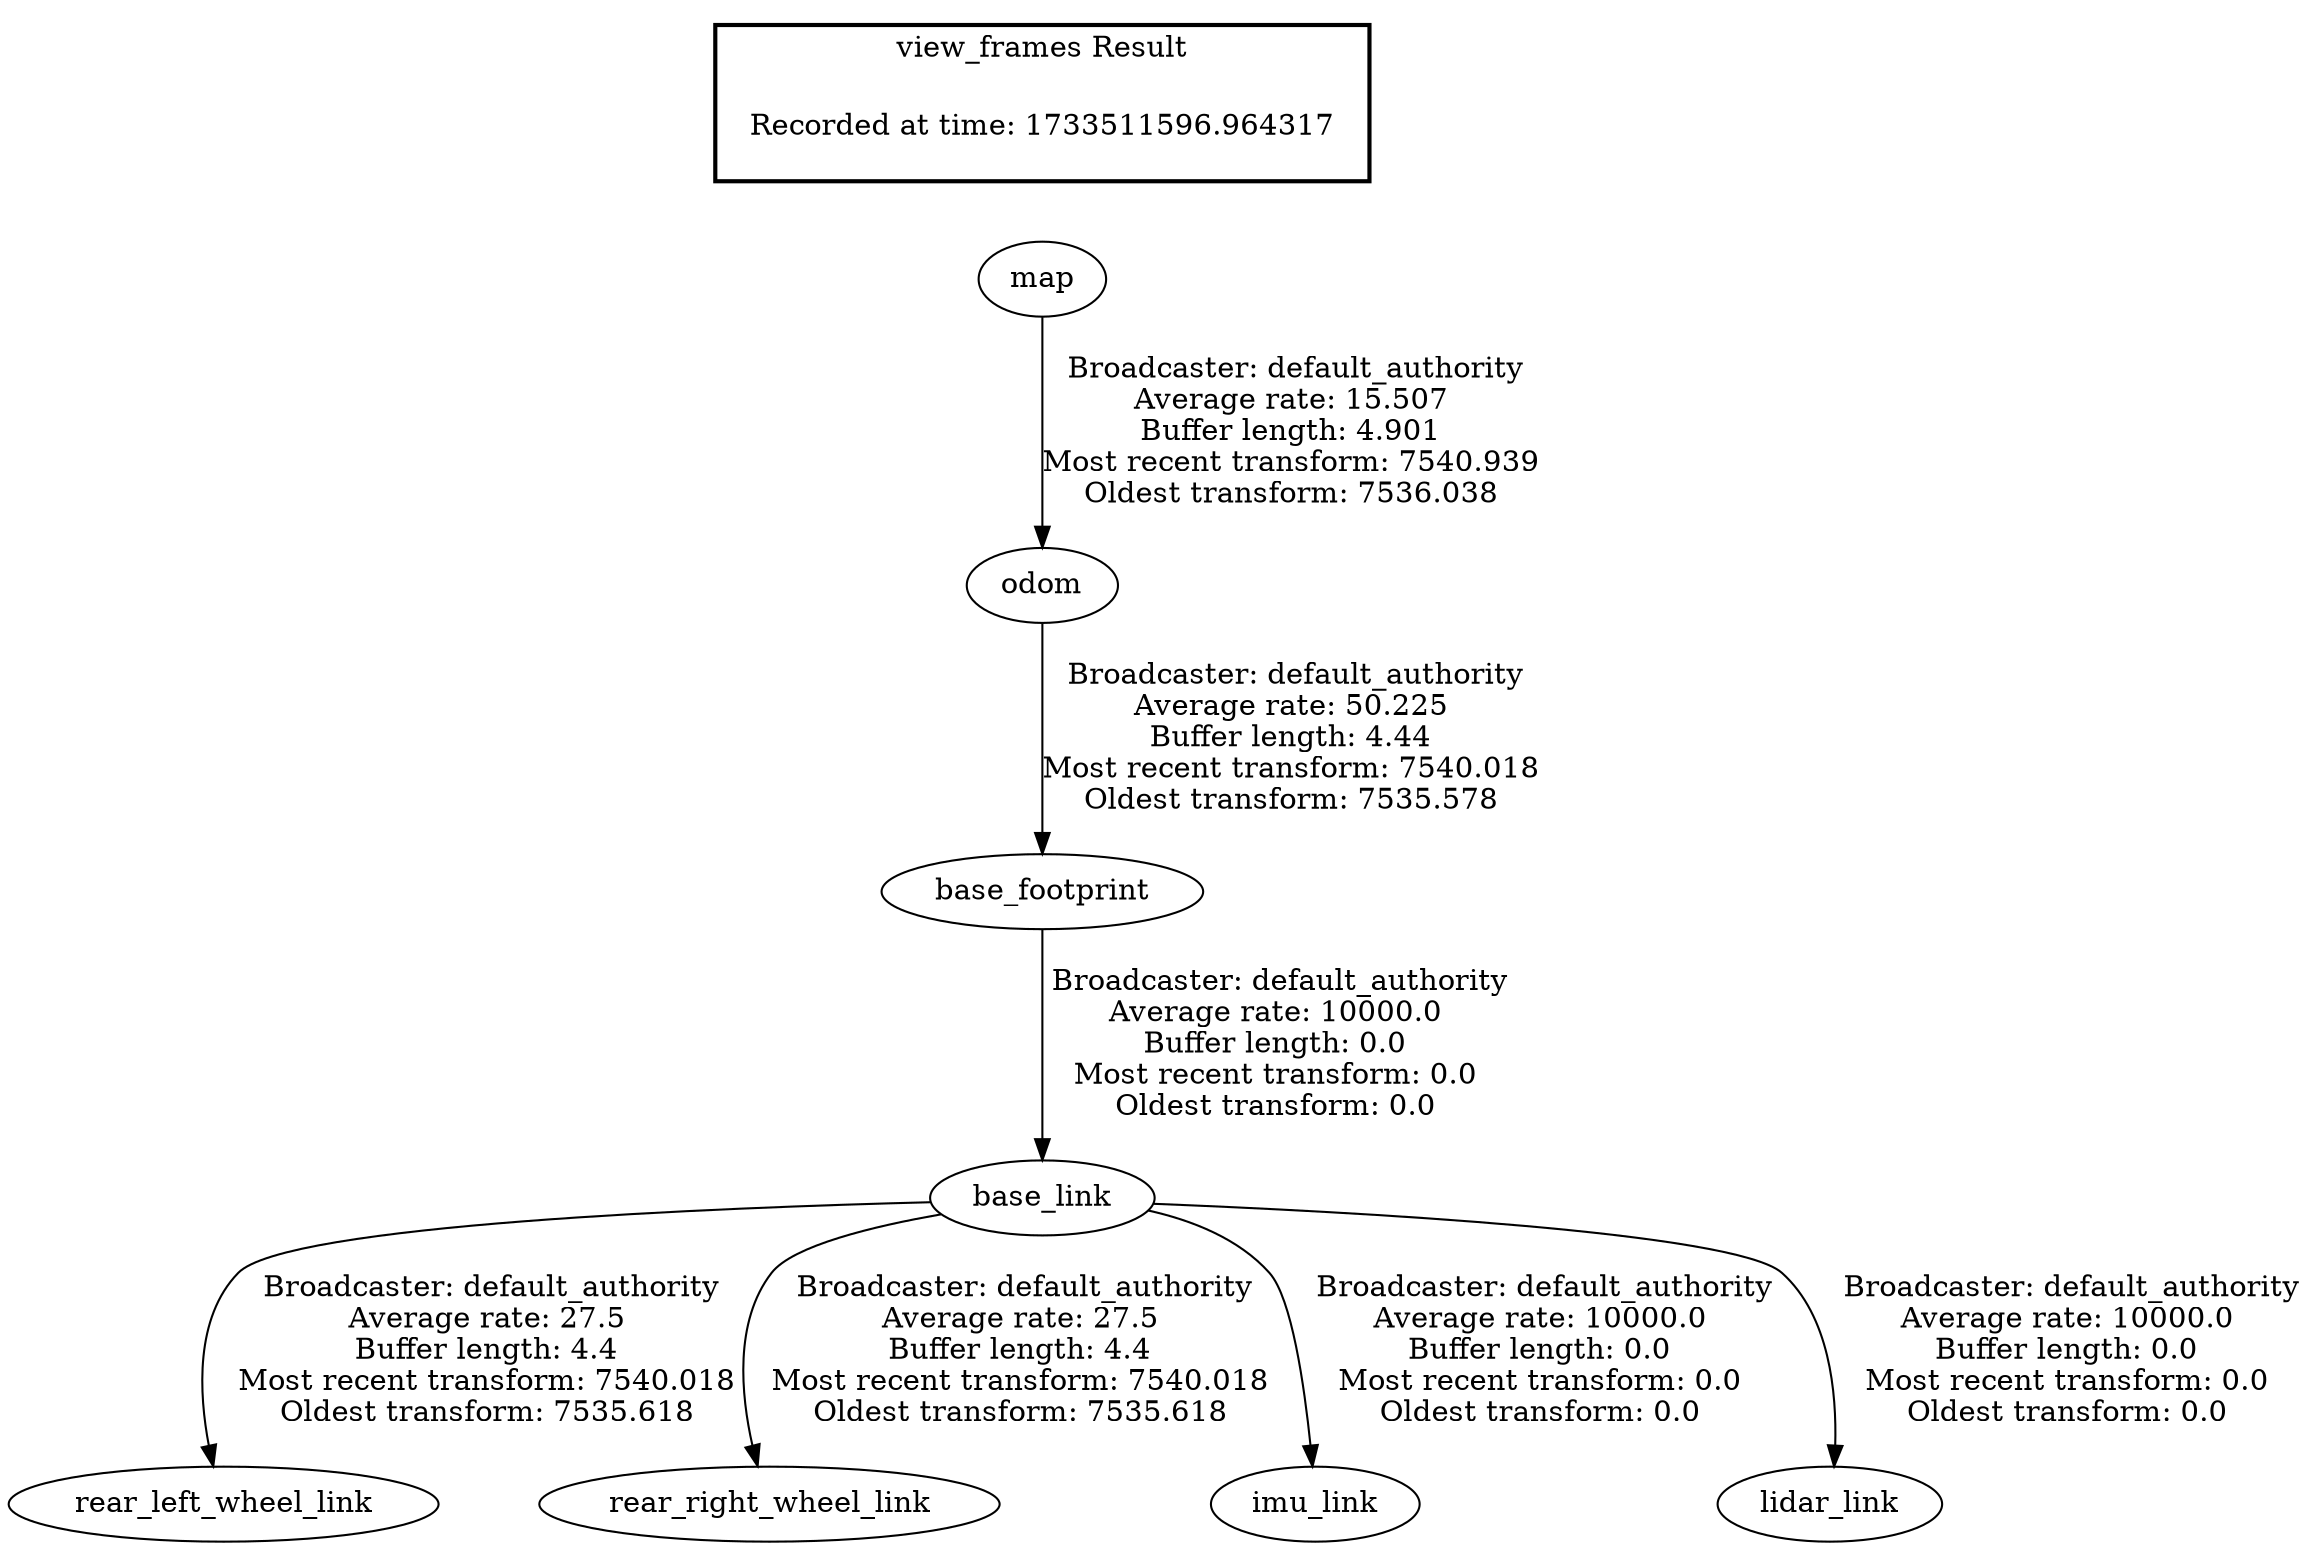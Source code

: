 digraph G {
"odom" -> "base_footprint"[label=" Broadcaster: default_authority\nAverage rate: 50.225\nBuffer length: 4.44\nMost recent transform: 7540.018\nOldest transform: 7535.578\n"];
"map" -> "odom"[label=" Broadcaster: default_authority\nAverage rate: 15.507\nBuffer length: 4.901\nMost recent transform: 7540.939\nOldest transform: 7536.038\n"];
"base_link" -> "rear_left_wheel_link"[label=" Broadcaster: default_authority\nAverage rate: 27.5\nBuffer length: 4.4\nMost recent transform: 7540.018\nOldest transform: 7535.618\n"];
"base_footprint" -> "base_link"[label=" Broadcaster: default_authority\nAverage rate: 10000.0\nBuffer length: 0.0\nMost recent transform: 0.0\nOldest transform: 0.0\n"];
"base_link" -> "rear_right_wheel_link"[label=" Broadcaster: default_authority\nAverage rate: 27.5\nBuffer length: 4.4\nMost recent transform: 7540.018\nOldest transform: 7535.618\n"];
"base_link" -> "imu_link"[label=" Broadcaster: default_authority\nAverage rate: 10000.0\nBuffer length: 0.0\nMost recent transform: 0.0\nOldest transform: 0.0\n"];
"base_link" -> "lidar_link"[label=" Broadcaster: default_authority\nAverage rate: 10000.0\nBuffer length: 0.0\nMost recent transform: 0.0\nOldest transform: 0.0\n"];
edge [style=invis];
 subgraph cluster_legend { style=bold; color=black; label ="view_frames Result";
"Recorded at time: 1733511596.964317"[ shape=plaintext ] ;
}->"map";
}